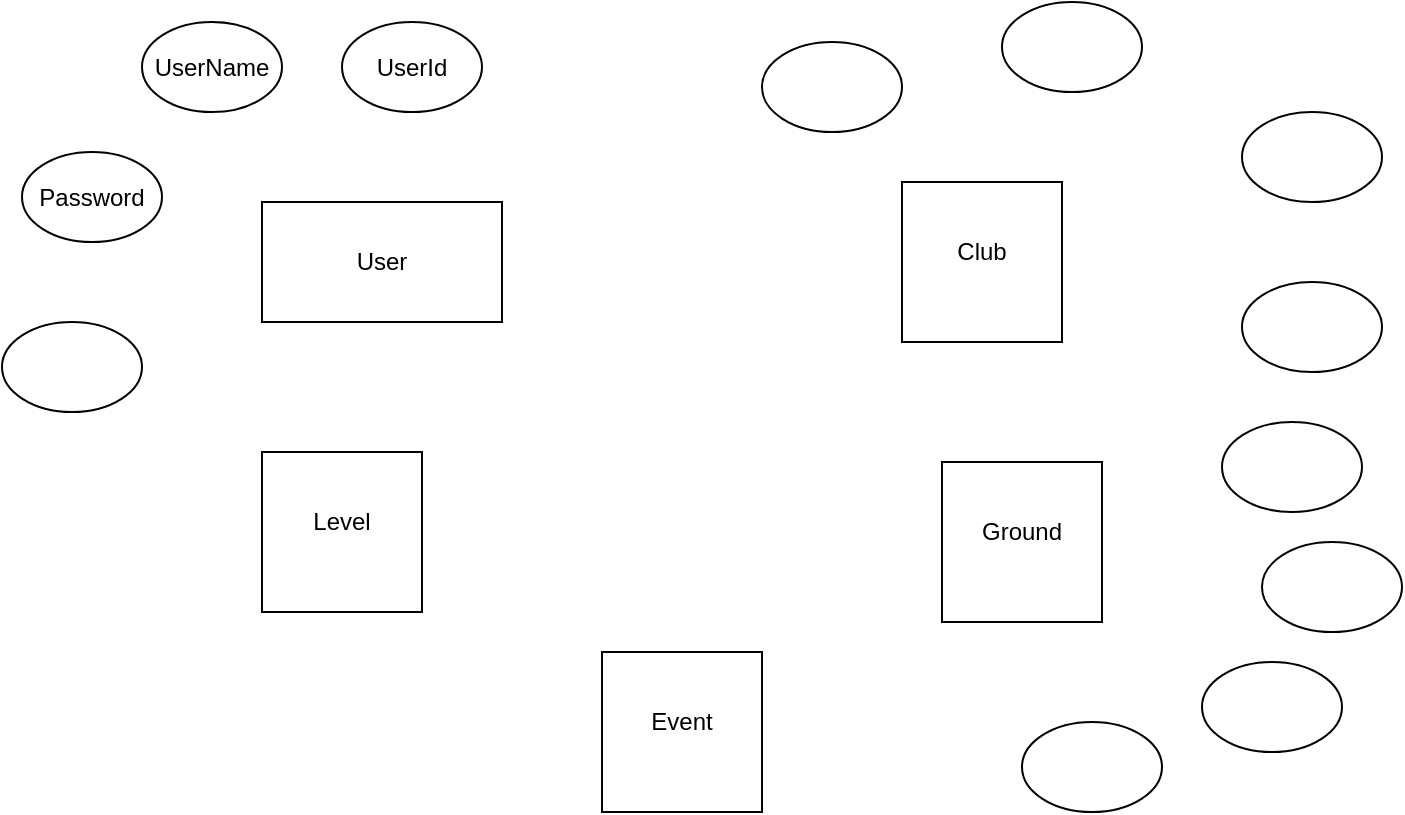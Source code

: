 <mxfile version="21.6.7" type="github">
  <diagram id="R2lEEEUBdFMjLlhIrx00" name="Page-1">
    <mxGraphModel dx="832" dy="481" grid="1" gridSize="10" guides="1" tooltips="1" connect="1" arrows="1" fold="1" page="1" pageScale="1" pageWidth="850" pageHeight="1100" math="0" shadow="0" extFonts="Permanent Marker^https://fonts.googleapis.com/css?family=Permanent+Marker">
      <root>
        <mxCell id="0" />
        <mxCell id="1" parent="0" />
        <mxCell id="MMDe2EedvgYd7hbVslVY-7" value="" style="whiteSpace=wrap;html=1;aspect=fixed;" parent="1" vertex="1">
          <mxGeometry x="470" y="90" width="80" height="80" as="geometry" />
        </mxCell>
        <mxCell id="MMDe2EedvgYd7hbVslVY-8" value="Club" style="text;html=1;strokeColor=none;fillColor=none;align=center;verticalAlign=middle;whiteSpace=wrap;rounded=0;" parent="1" vertex="1">
          <mxGeometry x="480" y="110" width="60" height="30" as="geometry" />
        </mxCell>
        <mxCell id="MMDe2EedvgYd7hbVslVY-9" value="" style="whiteSpace=wrap;html=1;aspect=fixed;" parent="1" vertex="1">
          <mxGeometry x="490" y="230" width="80" height="80" as="geometry" />
        </mxCell>
        <mxCell id="MMDe2EedvgYd7hbVslVY-10" value="Ground" style="text;html=1;strokeColor=none;fillColor=none;align=center;verticalAlign=middle;whiteSpace=wrap;rounded=0;" parent="1" vertex="1">
          <mxGeometry x="500" y="250" width="60" height="30" as="geometry" />
        </mxCell>
        <mxCell id="MMDe2EedvgYd7hbVslVY-11" value="" style="whiteSpace=wrap;html=1;aspect=fixed;" parent="1" vertex="1">
          <mxGeometry x="150" y="225" width="80" height="80" as="geometry" />
        </mxCell>
        <mxCell id="MMDe2EedvgYd7hbVslVY-12" value="Level" style="text;html=1;strokeColor=none;fillColor=none;align=center;verticalAlign=middle;whiteSpace=wrap;rounded=0;" parent="1" vertex="1">
          <mxGeometry x="160" y="245" width="60" height="30" as="geometry" />
        </mxCell>
        <mxCell id="MMDe2EedvgYd7hbVslVY-13" value="Password" style="ellipse;whiteSpace=wrap;html=1;" parent="1" vertex="1">
          <mxGeometry x="30" y="75" width="70" height="45" as="geometry" />
        </mxCell>
        <mxCell id="MMDe2EedvgYd7hbVslVY-14" value="" style="ellipse;whiteSpace=wrap;html=1;" parent="1" vertex="1">
          <mxGeometry x="20" y="160" width="70" height="45" as="geometry" />
        </mxCell>
        <mxCell id="MMDe2EedvgYd7hbVslVY-15" value="UserId" style="ellipse;whiteSpace=wrap;html=1;" parent="1" vertex="1">
          <mxGeometry x="190" y="10" width="70" height="45" as="geometry" />
        </mxCell>
        <mxCell id="MMDe2EedvgYd7hbVslVY-16" value="UserName" style="ellipse;whiteSpace=wrap;html=1;" parent="1" vertex="1">
          <mxGeometry x="90" y="10" width="70" height="45" as="geometry" />
        </mxCell>
        <mxCell id="MMDe2EedvgYd7hbVslVY-17" value="" style="ellipse;whiteSpace=wrap;html=1;" parent="1" vertex="1">
          <mxGeometry x="400" y="20" width="70" height="45" as="geometry" />
        </mxCell>
        <mxCell id="MMDe2EedvgYd7hbVslVY-18" value="" style="ellipse;whiteSpace=wrap;html=1;" parent="1" vertex="1">
          <mxGeometry x="640" y="140" width="70" height="45" as="geometry" />
        </mxCell>
        <mxCell id="MMDe2EedvgYd7hbVslVY-19" value="" style="ellipse;whiteSpace=wrap;html=1;" parent="1" vertex="1">
          <mxGeometry x="640" y="55" width="70" height="45" as="geometry" />
        </mxCell>
        <mxCell id="MMDe2EedvgYd7hbVslVY-20" value="" style="ellipse;whiteSpace=wrap;html=1;" parent="1" vertex="1">
          <mxGeometry x="520" width="70" height="45" as="geometry" />
        </mxCell>
        <mxCell id="MMDe2EedvgYd7hbVslVY-21" value="" style="ellipse;whiteSpace=wrap;html=1;" parent="1" vertex="1">
          <mxGeometry x="530" y="360" width="70" height="45" as="geometry" />
        </mxCell>
        <mxCell id="MMDe2EedvgYd7hbVslVY-22" value="" style="ellipse;whiteSpace=wrap;html=1;" parent="1" vertex="1">
          <mxGeometry x="620" y="330" width="70" height="45" as="geometry" />
        </mxCell>
        <mxCell id="MMDe2EedvgYd7hbVslVY-23" value="" style="ellipse;whiteSpace=wrap;html=1;" parent="1" vertex="1">
          <mxGeometry x="650" y="270" width="70" height="45" as="geometry" />
        </mxCell>
        <mxCell id="MMDe2EedvgYd7hbVslVY-24" value="" style="ellipse;whiteSpace=wrap;html=1;" parent="1" vertex="1">
          <mxGeometry x="630" y="210" width="70" height="45" as="geometry" />
        </mxCell>
        <mxCell id="MMDe2EedvgYd7hbVslVY-27" value="" style="whiteSpace=wrap;html=1;aspect=fixed;" parent="1" vertex="1">
          <mxGeometry x="320" y="325" width="80" height="80" as="geometry" />
        </mxCell>
        <mxCell id="MMDe2EedvgYd7hbVslVY-28" value="Event" style="text;html=1;strokeColor=none;fillColor=none;align=center;verticalAlign=middle;whiteSpace=wrap;rounded=0;" parent="1" vertex="1">
          <mxGeometry x="330" y="345" width="60" height="30" as="geometry" />
        </mxCell>
        <mxCell id="g_sOR0M3uAeWTvC2kGnq-1" value="" style="rounded=0;whiteSpace=wrap;html=1;" vertex="1" parent="1">
          <mxGeometry x="150" y="100" width="120" height="60" as="geometry" />
        </mxCell>
        <mxCell id="g_sOR0M3uAeWTvC2kGnq-2" value="User" style="text;html=1;strokeColor=none;fillColor=none;align=center;verticalAlign=middle;whiteSpace=wrap;rounded=0;" vertex="1" parent="1">
          <mxGeometry x="180" y="115" width="60" height="30" as="geometry" />
        </mxCell>
      </root>
    </mxGraphModel>
  </diagram>
</mxfile>
